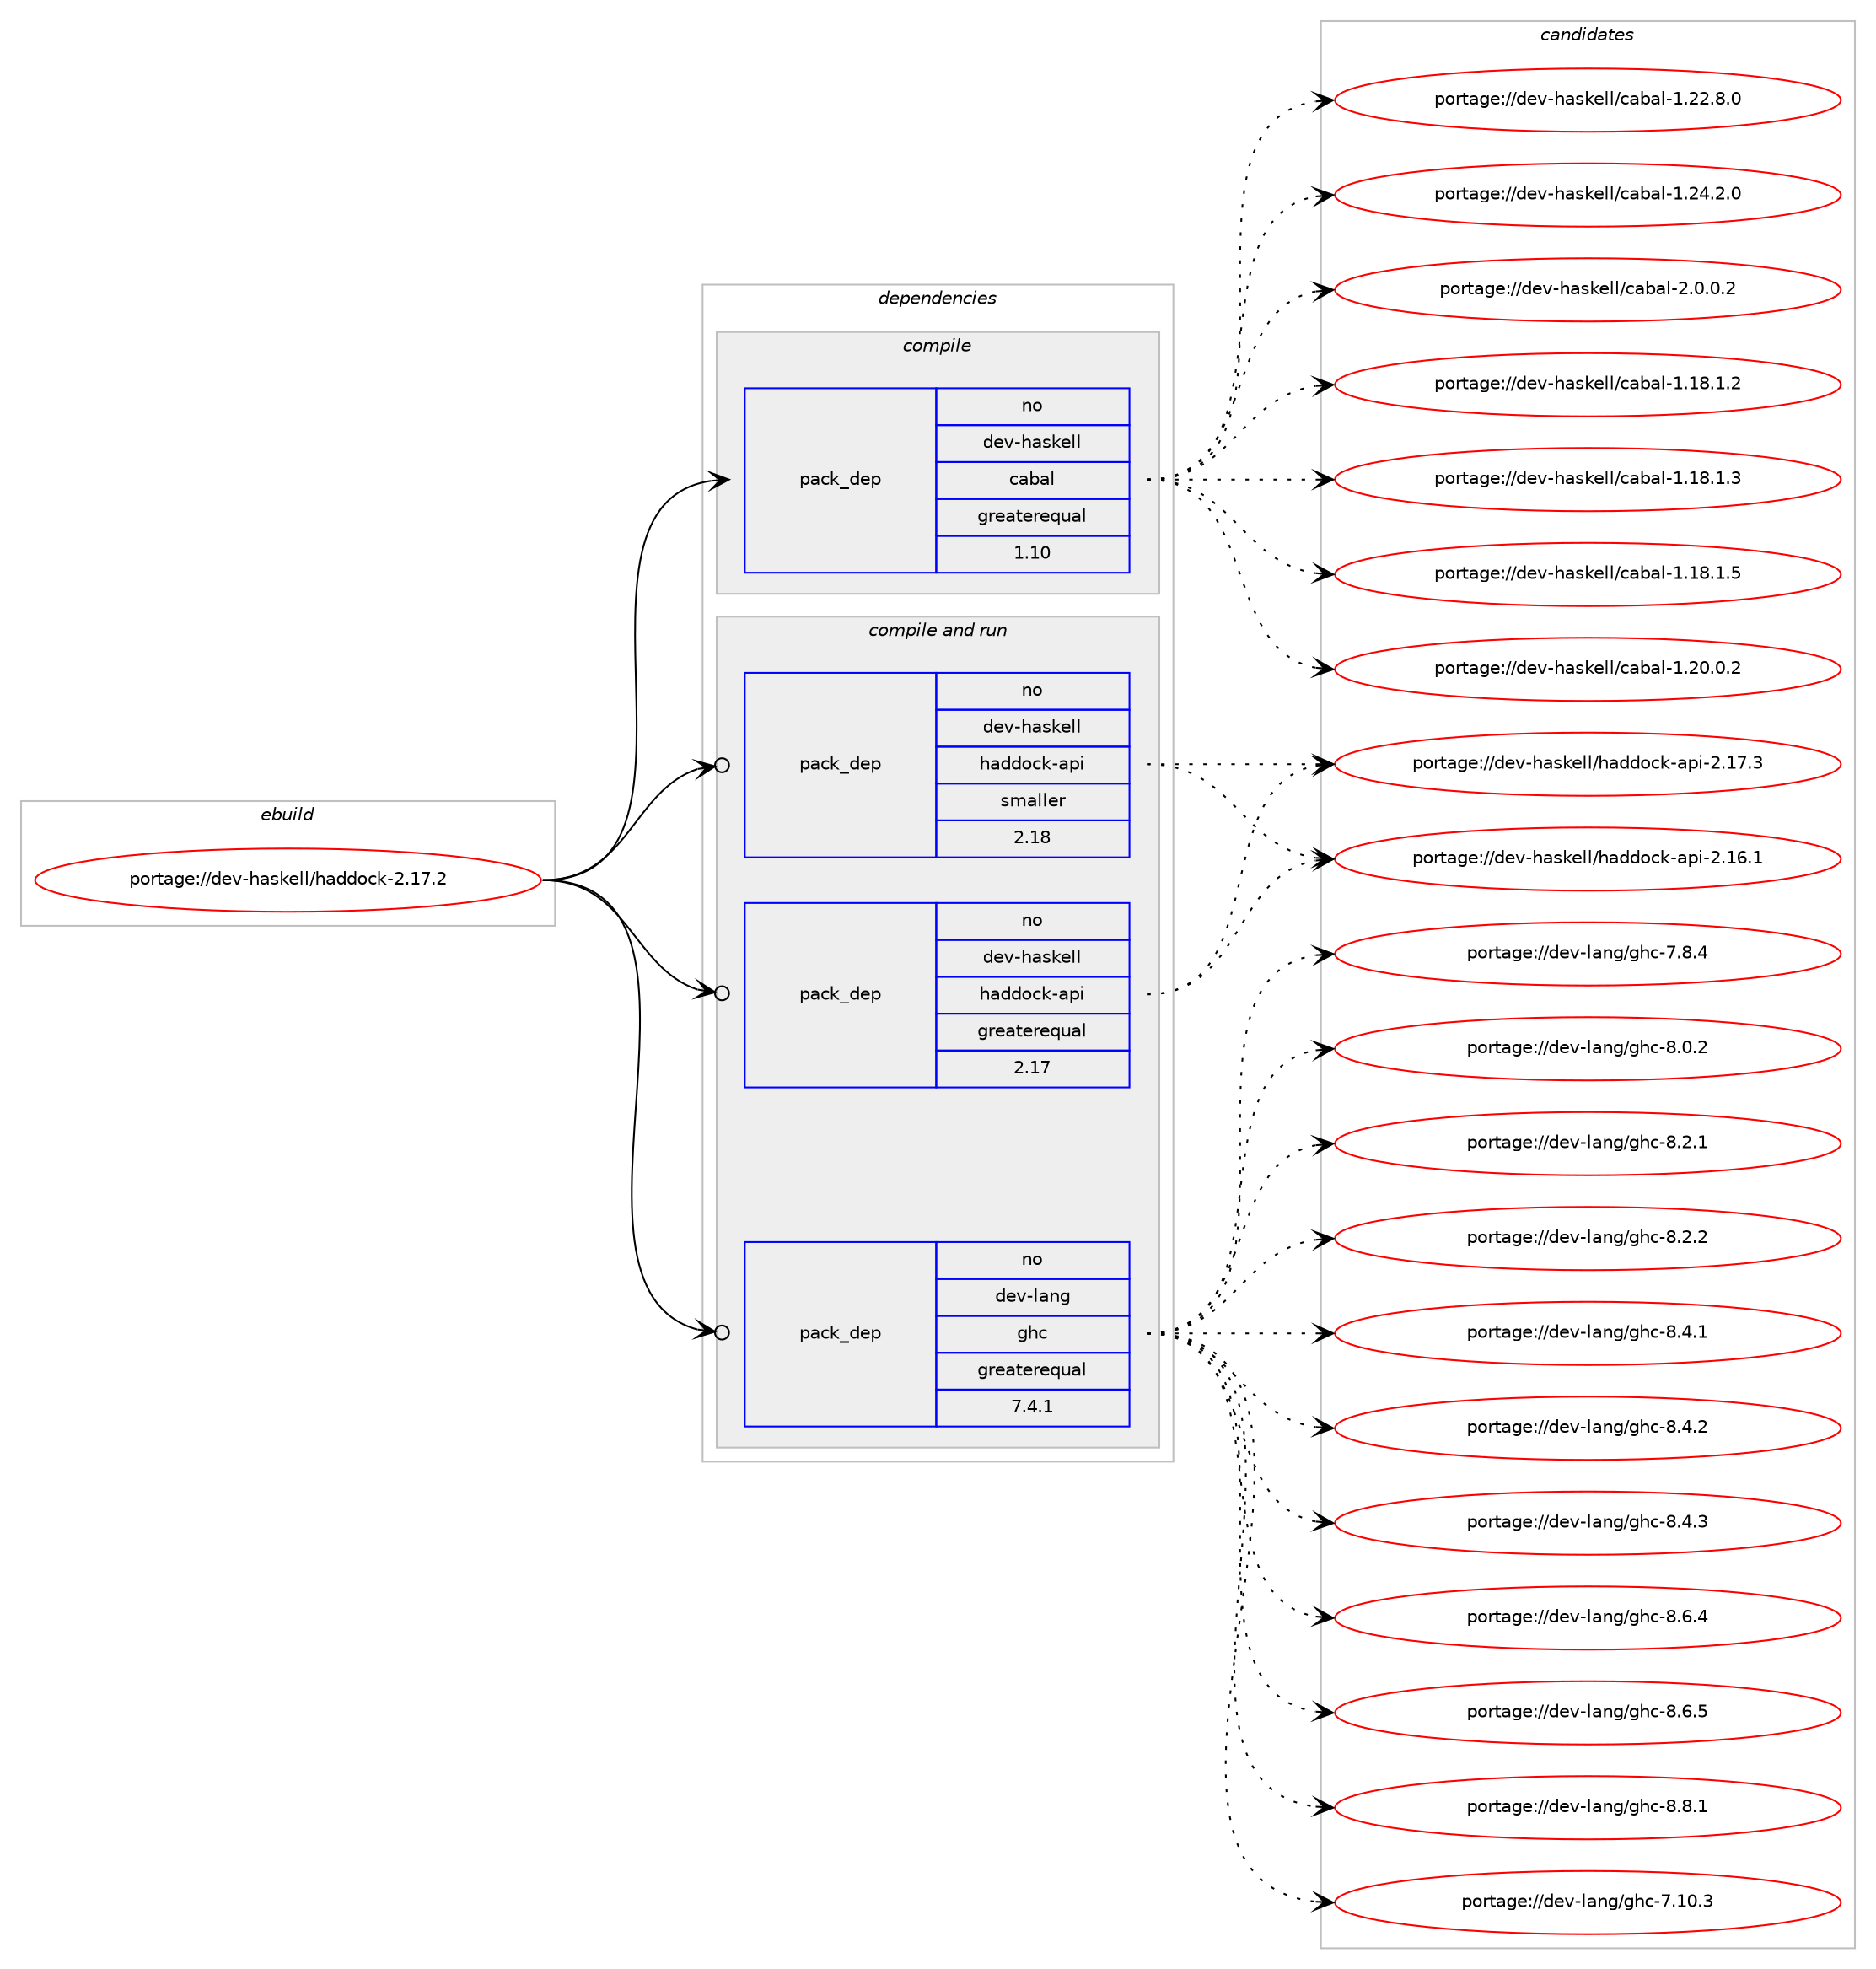 digraph prolog {

# *************
# Graph options
# *************

newrank=true;
concentrate=true;
compound=true;
graph [rankdir=LR,fontname=Helvetica,fontsize=10,ranksep=1.5];#, ranksep=2.5, nodesep=0.2];
edge  [arrowhead=vee];
node  [fontname=Helvetica,fontsize=10];

# **********
# The ebuild
# **********

subgraph cluster_leftcol {
color=gray;
rank=same;
label=<<i>ebuild</i>>;
id [label="portage://dev-haskell/haddock-2.17.2", color=red, width=4, href="../dev-haskell/haddock-2.17.2.svg"];
}

# ****************
# The dependencies
# ****************

subgraph cluster_midcol {
color=gray;
label=<<i>dependencies</i>>;
subgraph cluster_compile {
fillcolor="#eeeeee";
style=filled;
label=<<i>compile</i>>;
subgraph pack51840 {
dependency68970 [label=<<TABLE BORDER="0" CELLBORDER="1" CELLSPACING="0" CELLPADDING="4" WIDTH="220"><TR><TD ROWSPAN="6" CELLPADDING="30">pack_dep</TD></TR><TR><TD WIDTH="110">no</TD></TR><TR><TD>dev-haskell</TD></TR><TR><TD>cabal</TD></TR><TR><TD>greaterequal</TD></TR><TR><TD>1.10</TD></TR></TABLE>>, shape=none, color=blue];
}
id:e -> dependency68970:w [weight=20,style="solid",arrowhead="vee"];
}
subgraph cluster_compileandrun {
fillcolor="#eeeeee";
style=filled;
label=<<i>compile and run</i>>;
subgraph pack51841 {
dependency68971 [label=<<TABLE BORDER="0" CELLBORDER="1" CELLSPACING="0" CELLPADDING="4" WIDTH="220"><TR><TD ROWSPAN="6" CELLPADDING="30">pack_dep</TD></TR><TR><TD WIDTH="110">no</TD></TR><TR><TD>dev-haskell</TD></TR><TR><TD>haddock-api</TD></TR><TR><TD>greaterequal</TD></TR><TR><TD>2.17</TD></TR></TABLE>>, shape=none, color=blue];
}
id:e -> dependency68971:w [weight=20,style="solid",arrowhead="odotvee"];
subgraph pack51842 {
dependency68972 [label=<<TABLE BORDER="0" CELLBORDER="1" CELLSPACING="0" CELLPADDING="4" WIDTH="220"><TR><TD ROWSPAN="6" CELLPADDING="30">pack_dep</TD></TR><TR><TD WIDTH="110">no</TD></TR><TR><TD>dev-haskell</TD></TR><TR><TD>haddock-api</TD></TR><TR><TD>smaller</TD></TR><TR><TD>2.18</TD></TR></TABLE>>, shape=none, color=blue];
}
id:e -> dependency68972:w [weight=20,style="solid",arrowhead="odotvee"];
subgraph pack51843 {
dependency68973 [label=<<TABLE BORDER="0" CELLBORDER="1" CELLSPACING="0" CELLPADDING="4" WIDTH="220"><TR><TD ROWSPAN="6" CELLPADDING="30">pack_dep</TD></TR><TR><TD WIDTH="110">no</TD></TR><TR><TD>dev-lang</TD></TR><TR><TD>ghc</TD></TR><TR><TD>greaterequal</TD></TR><TR><TD>7.4.1</TD></TR></TABLE>>, shape=none, color=blue];
}
id:e -> dependency68973:w [weight=20,style="solid",arrowhead="odotvee"];
}
subgraph cluster_run {
fillcolor="#eeeeee";
style=filled;
label=<<i>run</i>>;
}
}

# **************
# The candidates
# **************

subgraph cluster_choices {
rank=same;
color=gray;
label=<<i>candidates</i>>;

subgraph choice51840 {
color=black;
nodesep=1;
choiceportage10010111845104971151071011081084799979897108454946495646494650 [label="portage://dev-haskell/cabal-1.18.1.2", color=red, width=4,href="../dev-haskell/cabal-1.18.1.2.svg"];
choiceportage10010111845104971151071011081084799979897108454946495646494651 [label="portage://dev-haskell/cabal-1.18.1.3", color=red, width=4,href="../dev-haskell/cabal-1.18.1.3.svg"];
choiceportage10010111845104971151071011081084799979897108454946495646494653 [label="portage://dev-haskell/cabal-1.18.1.5", color=red, width=4,href="../dev-haskell/cabal-1.18.1.5.svg"];
choiceportage10010111845104971151071011081084799979897108454946504846484650 [label="portage://dev-haskell/cabal-1.20.0.2", color=red, width=4,href="../dev-haskell/cabal-1.20.0.2.svg"];
choiceportage10010111845104971151071011081084799979897108454946505046564648 [label="portage://dev-haskell/cabal-1.22.8.0", color=red, width=4,href="../dev-haskell/cabal-1.22.8.0.svg"];
choiceportage10010111845104971151071011081084799979897108454946505246504648 [label="portage://dev-haskell/cabal-1.24.2.0", color=red, width=4,href="../dev-haskell/cabal-1.24.2.0.svg"];
choiceportage100101118451049711510710110810847999798971084550464846484650 [label="portage://dev-haskell/cabal-2.0.0.2", color=red, width=4,href="../dev-haskell/cabal-2.0.0.2.svg"];
dependency68970:e -> choiceportage10010111845104971151071011081084799979897108454946495646494650:w [style=dotted,weight="100"];
dependency68970:e -> choiceportage10010111845104971151071011081084799979897108454946495646494651:w [style=dotted,weight="100"];
dependency68970:e -> choiceportage10010111845104971151071011081084799979897108454946495646494653:w [style=dotted,weight="100"];
dependency68970:e -> choiceportage10010111845104971151071011081084799979897108454946504846484650:w [style=dotted,weight="100"];
dependency68970:e -> choiceportage10010111845104971151071011081084799979897108454946505046564648:w [style=dotted,weight="100"];
dependency68970:e -> choiceportage10010111845104971151071011081084799979897108454946505246504648:w [style=dotted,weight="100"];
dependency68970:e -> choiceportage100101118451049711510710110810847999798971084550464846484650:w [style=dotted,weight="100"];
}
subgraph choice51841 {
color=black;
nodesep=1;
choiceportage1001011184510497115107101108108471049710010011199107459711210545504649544649 [label="portage://dev-haskell/haddock-api-2.16.1", color=red, width=4,href="../dev-haskell/haddock-api-2.16.1.svg"];
choiceportage1001011184510497115107101108108471049710010011199107459711210545504649554651 [label="portage://dev-haskell/haddock-api-2.17.3", color=red, width=4,href="../dev-haskell/haddock-api-2.17.3.svg"];
dependency68971:e -> choiceportage1001011184510497115107101108108471049710010011199107459711210545504649544649:w [style=dotted,weight="100"];
dependency68971:e -> choiceportage1001011184510497115107101108108471049710010011199107459711210545504649554651:w [style=dotted,weight="100"];
}
subgraph choice51842 {
color=black;
nodesep=1;
choiceportage1001011184510497115107101108108471049710010011199107459711210545504649544649 [label="portage://dev-haskell/haddock-api-2.16.1", color=red, width=4,href="../dev-haskell/haddock-api-2.16.1.svg"];
choiceportage1001011184510497115107101108108471049710010011199107459711210545504649554651 [label="portage://dev-haskell/haddock-api-2.17.3", color=red, width=4,href="../dev-haskell/haddock-api-2.17.3.svg"];
dependency68972:e -> choiceportage1001011184510497115107101108108471049710010011199107459711210545504649544649:w [style=dotted,weight="100"];
dependency68972:e -> choiceportage1001011184510497115107101108108471049710010011199107459711210545504649554651:w [style=dotted,weight="100"];
}
subgraph choice51843 {
color=black;
nodesep=1;
choiceportage1001011184510897110103471031049945554649484651 [label="portage://dev-lang/ghc-7.10.3", color=red, width=4,href="../dev-lang/ghc-7.10.3.svg"];
choiceportage10010111845108971101034710310499455546564652 [label="portage://dev-lang/ghc-7.8.4", color=red, width=4,href="../dev-lang/ghc-7.8.4.svg"];
choiceportage10010111845108971101034710310499455646484650 [label="portage://dev-lang/ghc-8.0.2", color=red, width=4,href="../dev-lang/ghc-8.0.2.svg"];
choiceportage10010111845108971101034710310499455646504649 [label="portage://dev-lang/ghc-8.2.1", color=red, width=4,href="../dev-lang/ghc-8.2.1.svg"];
choiceportage10010111845108971101034710310499455646504650 [label="portage://dev-lang/ghc-8.2.2", color=red, width=4,href="../dev-lang/ghc-8.2.2.svg"];
choiceportage10010111845108971101034710310499455646524649 [label="portage://dev-lang/ghc-8.4.1", color=red, width=4,href="../dev-lang/ghc-8.4.1.svg"];
choiceportage10010111845108971101034710310499455646524650 [label="portage://dev-lang/ghc-8.4.2", color=red, width=4,href="../dev-lang/ghc-8.4.2.svg"];
choiceportage10010111845108971101034710310499455646524651 [label="portage://dev-lang/ghc-8.4.3", color=red, width=4,href="../dev-lang/ghc-8.4.3.svg"];
choiceportage10010111845108971101034710310499455646544652 [label="portage://dev-lang/ghc-8.6.4", color=red, width=4,href="../dev-lang/ghc-8.6.4.svg"];
choiceportage10010111845108971101034710310499455646544653 [label="portage://dev-lang/ghc-8.6.5", color=red, width=4,href="../dev-lang/ghc-8.6.5.svg"];
choiceportage10010111845108971101034710310499455646564649 [label="portage://dev-lang/ghc-8.8.1", color=red, width=4,href="../dev-lang/ghc-8.8.1.svg"];
dependency68973:e -> choiceportage1001011184510897110103471031049945554649484651:w [style=dotted,weight="100"];
dependency68973:e -> choiceportage10010111845108971101034710310499455546564652:w [style=dotted,weight="100"];
dependency68973:e -> choiceportage10010111845108971101034710310499455646484650:w [style=dotted,weight="100"];
dependency68973:e -> choiceportage10010111845108971101034710310499455646504649:w [style=dotted,weight="100"];
dependency68973:e -> choiceportage10010111845108971101034710310499455646504650:w [style=dotted,weight="100"];
dependency68973:e -> choiceportage10010111845108971101034710310499455646524649:w [style=dotted,weight="100"];
dependency68973:e -> choiceportage10010111845108971101034710310499455646524650:w [style=dotted,weight="100"];
dependency68973:e -> choiceportage10010111845108971101034710310499455646524651:w [style=dotted,weight="100"];
dependency68973:e -> choiceportage10010111845108971101034710310499455646544652:w [style=dotted,weight="100"];
dependency68973:e -> choiceportage10010111845108971101034710310499455646544653:w [style=dotted,weight="100"];
dependency68973:e -> choiceportage10010111845108971101034710310499455646564649:w [style=dotted,weight="100"];
}
}

}
